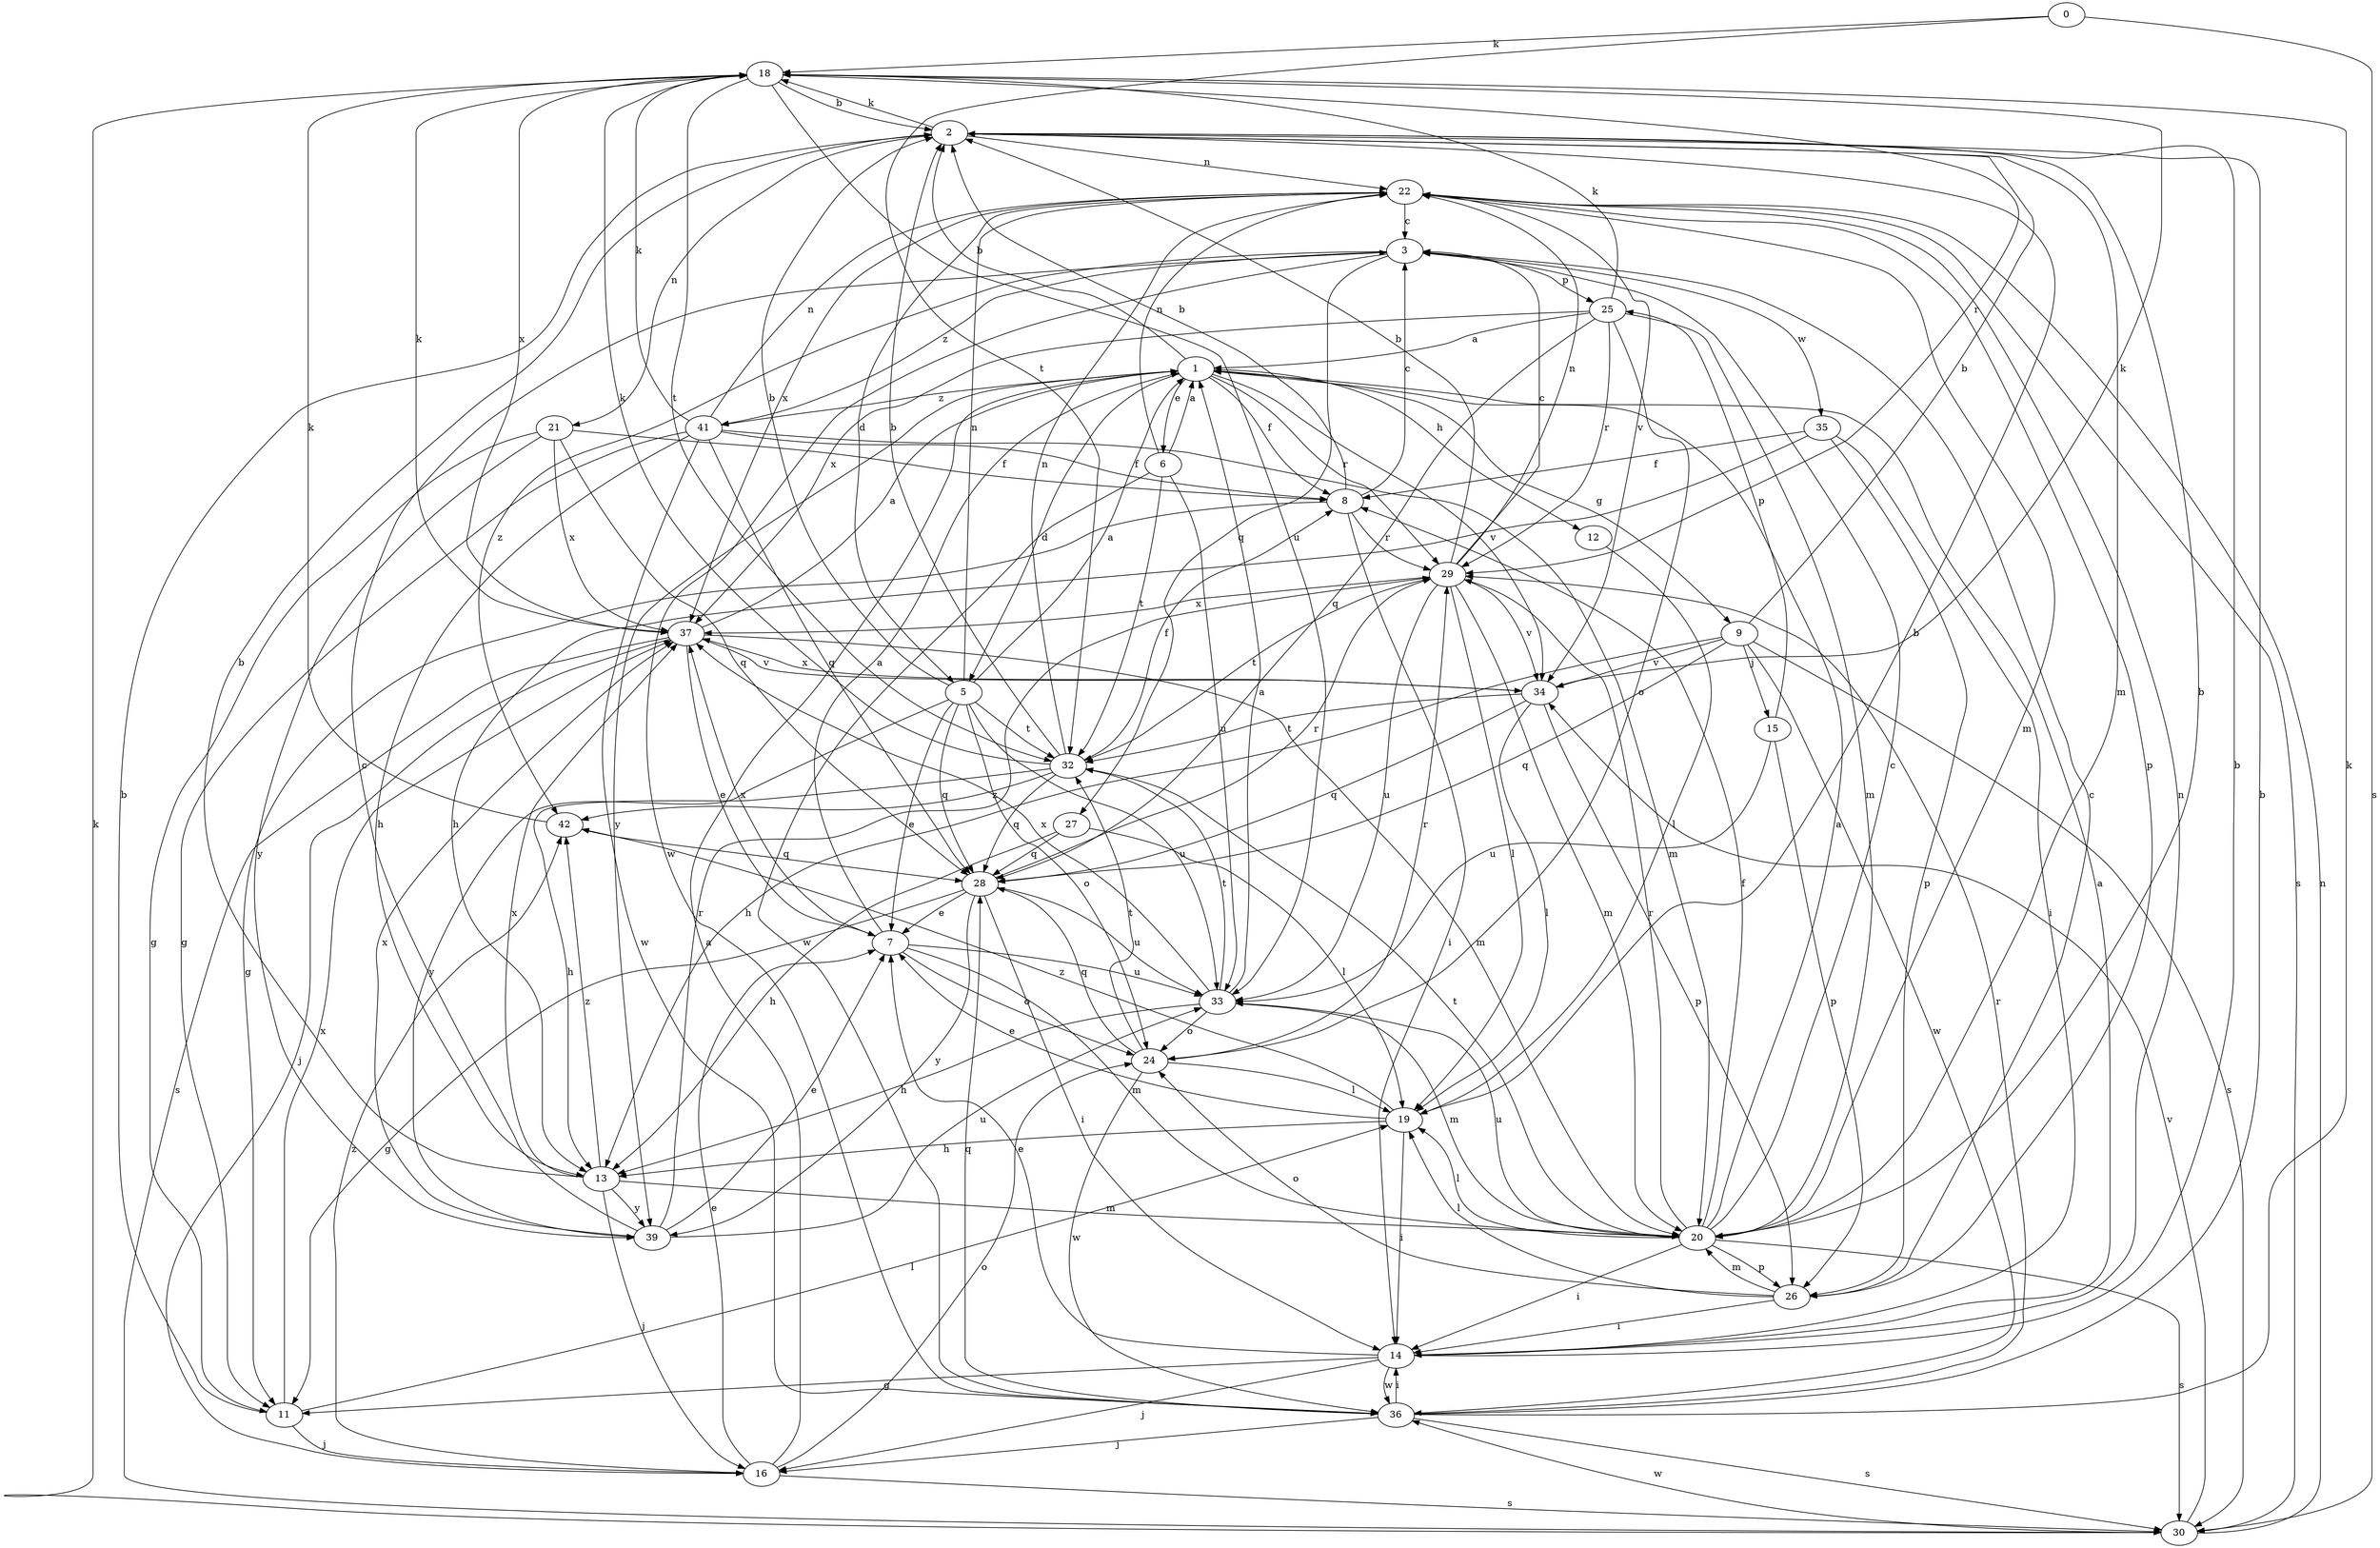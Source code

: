 strict digraph  {
0;
1;
2;
3;
5;
6;
7;
8;
9;
11;
12;
13;
14;
15;
16;
18;
19;
20;
21;
22;
24;
25;
26;
27;
28;
29;
30;
32;
33;
34;
35;
36;
37;
39;
41;
42;
0 -> 18  [label=k];
0 -> 30  [label=s];
0 -> 32  [label=t];
1 -> 2  [label=b];
1 -> 5  [label=d];
1 -> 6  [label=e];
1 -> 8  [label=f];
1 -> 9  [label=g];
1 -> 12  [label=h];
1 -> 29  [label=r];
1 -> 34  [label=v];
1 -> 39  [label=y];
1 -> 41  [label=z];
2 -> 18  [label=k];
2 -> 20  [label=m];
2 -> 21  [label=n];
2 -> 22  [label=n];
3 -> 25  [label=p];
3 -> 27  [label=q];
3 -> 35  [label=w];
3 -> 36  [label=w];
3 -> 41  [label=z];
3 -> 42  [label=z];
5 -> 1  [label=a];
5 -> 2  [label=b];
5 -> 7  [label=e];
5 -> 22  [label=n];
5 -> 24  [label=o];
5 -> 28  [label=q];
5 -> 32  [label=t];
5 -> 33  [label=u];
5 -> 39  [label=y];
6 -> 1  [label=a];
6 -> 22  [label=n];
6 -> 32  [label=t];
6 -> 33  [label=u];
6 -> 36  [label=w];
7 -> 1  [label=a];
7 -> 20  [label=m];
7 -> 24  [label=o];
7 -> 33  [label=u];
7 -> 37  [label=x];
8 -> 2  [label=b];
8 -> 3  [label=c];
8 -> 11  [label=g];
8 -> 14  [label=i];
8 -> 29  [label=r];
9 -> 2  [label=b];
9 -> 13  [label=h];
9 -> 15  [label=j];
9 -> 28  [label=q];
9 -> 30  [label=s];
9 -> 34  [label=v];
9 -> 36  [label=w];
11 -> 2  [label=b];
11 -> 16  [label=j];
11 -> 19  [label=l];
11 -> 37  [label=x];
12 -> 19  [label=l];
13 -> 2  [label=b];
13 -> 16  [label=j];
13 -> 20  [label=m];
13 -> 37  [label=x];
13 -> 39  [label=y];
13 -> 42  [label=z];
14 -> 1  [label=a];
14 -> 2  [label=b];
14 -> 7  [label=e];
14 -> 11  [label=g];
14 -> 16  [label=j];
14 -> 22  [label=n];
14 -> 36  [label=w];
15 -> 25  [label=p];
15 -> 26  [label=p];
15 -> 33  [label=u];
16 -> 1  [label=a];
16 -> 7  [label=e];
16 -> 24  [label=o];
16 -> 30  [label=s];
16 -> 42  [label=z];
18 -> 2  [label=b];
18 -> 29  [label=r];
18 -> 32  [label=t];
18 -> 33  [label=u];
18 -> 37  [label=x];
19 -> 2  [label=b];
19 -> 7  [label=e];
19 -> 13  [label=h];
19 -> 14  [label=i];
19 -> 42  [label=z];
20 -> 1  [label=a];
20 -> 2  [label=b];
20 -> 3  [label=c];
20 -> 8  [label=f];
20 -> 14  [label=i];
20 -> 19  [label=l];
20 -> 26  [label=p];
20 -> 29  [label=r];
20 -> 30  [label=s];
20 -> 32  [label=t];
20 -> 33  [label=u];
21 -> 8  [label=f];
21 -> 11  [label=g];
21 -> 28  [label=q];
21 -> 37  [label=x];
21 -> 39  [label=y];
22 -> 3  [label=c];
22 -> 5  [label=d];
22 -> 20  [label=m];
22 -> 26  [label=p];
22 -> 30  [label=s];
22 -> 34  [label=v];
22 -> 37  [label=x];
24 -> 19  [label=l];
24 -> 28  [label=q];
24 -> 29  [label=r];
24 -> 32  [label=t];
24 -> 36  [label=w];
25 -> 1  [label=a];
25 -> 18  [label=k];
25 -> 20  [label=m];
25 -> 24  [label=o];
25 -> 28  [label=q];
25 -> 29  [label=r];
25 -> 37  [label=x];
26 -> 3  [label=c];
26 -> 14  [label=i];
26 -> 19  [label=l];
26 -> 20  [label=m];
26 -> 24  [label=o];
27 -> 13  [label=h];
27 -> 19  [label=l];
27 -> 28  [label=q];
28 -> 7  [label=e];
28 -> 11  [label=g];
28 -> 14  [label=i];
28 -> 29  [label=r];
28 -> 33  [label=u];
28 -> 39  [label=y];
29 -> 2  [label=b];
29 -> 3  [label=c];
29 -> 19  [label=l];
29 -> 20  [label=m];
29 -> 22  [label=n];
29 -> 32  [label=t];
29 -> 33  [label=u];
29 -> 34  [label=v];
29 -> 37  [label=x];
30 -> 18  [label=k];
30 -> 22  [label=n];
30 -> 34  [label=v];
30 -> 36  [label=w];
32 -> 2  [label=b];
32 -> 8  [label=f];
32 -> 13  [label=h];
32 -> 18  [label=k];
32 -> 22  [label=n];
32 -> 28  [label=q];
32 -> 42  [label=z];
33 -> 1  [label=a];
33 -> 13  [label=h];
33 -> 20  [label=m];
33 -> 24  [label=o];
33 -> 32  [label=t];
33 -> 37  [label=x];
34 -> 18  [label=k];
34 -> 19  [label=l];
34 -> 26  [label=p];
34 -> 28  [label=q];
34 -> 32  [label=t];
34 -> 37  [label=x];
35 -> 8  [label=f];
35 -> 13  [label=h];
35 -> 14  [label=i];
35 -> 26  [label=p];
36 -> 2  [label=b];
36 -> 14  [label=i];
36 -> 16  [label=j];
36 -> 18  [label=k];
36 -> 28  [label=q];
36 -> 29  [label=r];
36 -> 30  [label=s];
37 -> 1  [label=a];
37 -> 7  [label=e];
37 -> 16  [label=j];
37 -> 18  [label=k];
37 -> 20  [label=m];
37 -> 30  [label=s];
37 -> 34  [label=v];
39 -> 3  [label=c];
39 -> 7  [label=e];
39 -> 29  [label=r];
39 -> 33  [label=u];
39 -> 37  [label=x];
41 -> 8  [label=f];
41 -> 11  [label=g];
41 -> 13  [label=h];
41 -> 18  [label=k];
41 -> 20  [label=m];
41 -> 22  [label=n];
41 -> 28  [label=q];
41 -> 36  [label=w];
42 -> 18  [label=k];
42 -> 28  [label=q];
}

